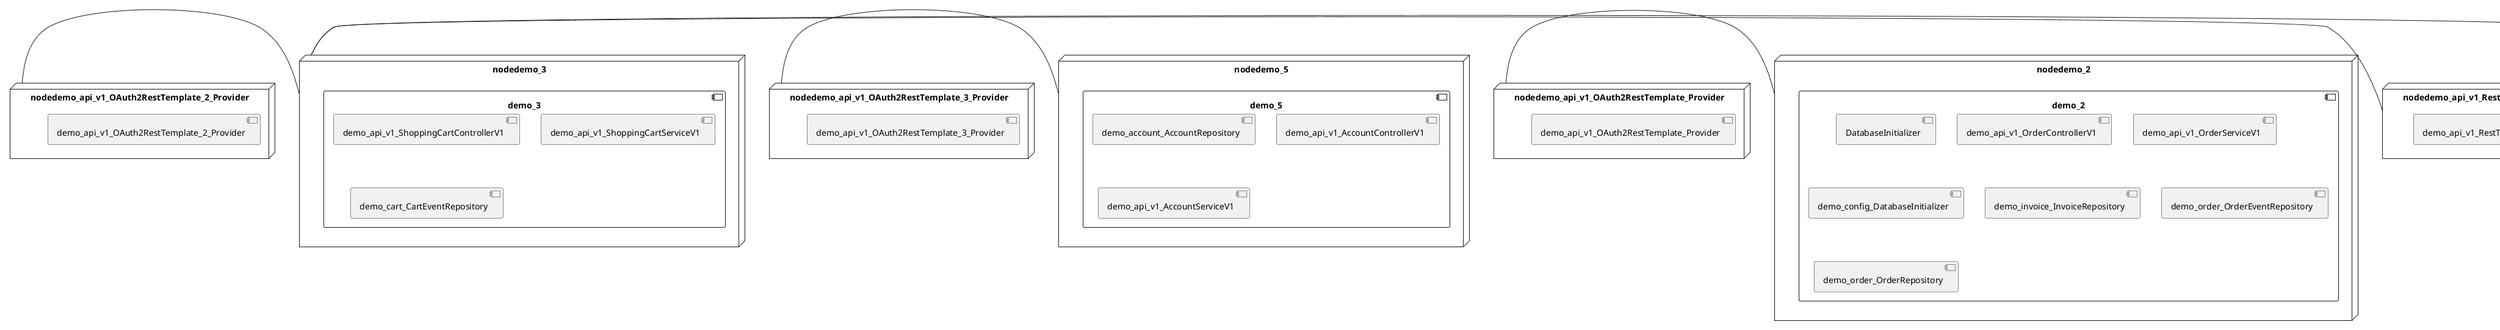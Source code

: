 @startuml
skinparam fixCircleLabelOverlapping true
skinparam componentStyle uml2
node nodedemo {
component demo {
[demo_api_v1_UserControllerV1] [[kbastani-spring-cloud-event-sourcing-example.system#_g47hYHfAEe-EoI_ZzQ6KGw]]
[demo_api_v1_UserServiceV1] [[kbastani-spring-cloud-event-sourcing-example.system#_g47hYHfAEe-EoI_ZzQ6KGw]]
[demo_user_UserRepository] [[kbastani-spring-cloud-event-sourcing-example.system#_g47hYHfAEe-EoI_ZzQ6KGw]]
}
}
node nodedemo_2 {
component demo_2 {
[DatabaseInitializer] [[kbastani-spring-cloud-event-sourcing-example.system#_g47hYHfAEe-EoI_ZzQ6KGw]]
[demo_api_v1_OrderControllerV1] [[kbastani-spring-cloud-event-sourcing-example.system#_g47hYHfAEe-EoI_ZzQ6KGw]]
[demo_api_v1_OrderServiceV1] [[kbastani-spring-cloud-event-sourcing-example.system#_g47hYHfAEe-EoI_ZzQ6KGw]]
[demo_config_DatabaseInitializer] [[kbastani-spring-cloud-event-sourcing-example.system#_g47hYHfAEe-EoI_ZzQ6KGw]]
[demo_invoice_InvoiceRepository] [[kbastani-spring-cloud-event-sourcing-example.system#_g47hYHfAEe-EoI_ZzQ6KGw]]
[demo_order_OrderEventRepository] [[kbastani-spring-cloud-event-sourcing-example.system#_g47hYHfAEe-EoI_ZzQ6KGw]]
[demo_order_OrderRepository] [[kbastani-spring-cloud-event-sourcing-example.system#_g47hYHfAEe-EoI_ZzQ6KGw]]
}
}
node nodedemo_3 {
component demo_3 {
[demo_api_v1_ShoppingCartControllerV1] [[kbastani-spring-cloud-event-sourcing-example.system#_g47hYHfAEe-EoI_ZzQ6KGw]]
[demo_api_v1_ShoppingCartServiceV1] [[kbastani-spring-cloud-event-sourcing-example.system#_g47hYHfAEe-EoI_ZzQ6KGw]]
[demo_cart_CartEventRepository] [[kbastani-spring-cloud-event-sourcing-example.system#_g47hYHfAEe-EoI_ZzQ6KGw]]
}
}
node nodedemo_4 {
component demo_4 {
[demo_UserController] [[kbastani-spring-cloud-event-sourcing-example.system#_g47hYHfAEe-EoI_ZzQ6KGw]]
[demo_UserRepository] [[kbastani-spring-cloud-event-sourcing-example.system#_g47hYHfAEe-EoI_ZzQ6KGw]]
[demo_UserService] [[kbastani-spring-cloud-event-sourcing-example.system#_g47hYHfAEe-EoI_ZzQ6KGw]]
[demo_login_UserController] [[kbastani-spring-cloud-event-sourcing-example.system#_g47hYHfAEe-EoI_ZzQ6KGw]]
}
}
node nodedemo_5 {
component demo_5 {
[demo_account_AccountRepository] [[kbastani-spring-cloud-event-sourcing-example.system#_g47hYHfAEe-EoI_ZzQ6KGw]]
[demo_api_v1_AccountControllerV1] [[kbastani-spring-cloud-event-sourcing-example.system#_g47hYHfAEe-EoI_ZzQ6KGw]]
[demo_api_v1_AccountServiceV1] [[kbastani-spring-cloud-event-sourcing-example.system#_g47hYHfAEe-EoI_ZzQ6KGw]]
}
}
node nodedemo_6 {
component demo_6 {
[demo_api_v1_CatalogControllerV1] [[kbastani-spring-cloud-event-sourcing-example.system#_g47hYHfAEe-EoI_ZzQ6KGw]]
[demo_api_v1_CatalogServiceV1] [[kbastani-spring-cloud-event-sourcing-example.system#_g47hYHfAEe-EoI_ZzQ6KGw]]
[demo_catalog_CatalogInfoRepository] [[kbastani-spring-cloud-event-sourcing-example.system#_g47hYHfAEe-EoI_ZzQ6KGw]]
}
}
node nodedemo_v1 {
component demo_v1 {
[demo_v1_InventoryControllerV1] [[kbastani-spring-cloud-event-sourcing-example.system#_g47hYHfAEe-EoI_ZzQ6KGw]]
[demo_v1_InventoryServiceV1] [[kbastani-spring-cloud-event-sourcing-example.system#_g47hYHfAEe-EoI_ZzQ6KGw]]
}
}
node nodedemo_api_v1_OAuth2RestTemplate_2_Provider {
[demo_api_v1_OAuth2RestTemplate_2_Provider] [[kbastani-spring-cloud-event-sourcing-example.system#_g47hYHfAEe-EoI_ZzQ6KGw]]
}
node nodedemo_api_v1_OAuth2RestTemplate_3_Provider {
[demo_api_v1_OAuth2RestTemplate_3_Provider] [[kbastani-spring-cloud-event-sourcing-example.system#_g47hYHfAEe-EoI_ZzQ6KGw]]
}
node nodedemo_api_v1_OAuth2RestTemplate_Provider {
[demo_api_v1_OAuth2RestTemplate_Provider] [[kbastani-spring-cloud-event-sourcing-example.system#_g47hYHfAEe-EoI_ZzQ6KGw]]
}
node nodedemo_api_v1_RestTemplate_2_Provider {
[demo_api_v1_RestTemplate_2_Provider] [[kbastani-spring-cloud-event-sourcing-example.system#_g47hYHfAEe-EoI_ZzQ6KGw]]
}
node nodedemo_api_v1_RestTemplate_Provider {
[demo_api_v1_RestTemplate_Provider] [[kbastani-spring-cloud-event-sourcing-example.system#_g47hYHfAEe-EoI_ZzQ6KGw]]
}
node nodedemo_inventory_InventoryRepository_Provider {
[demo_inventory_InventoryRepository_Provider] [[kbastani-spring-cloud-event-sourcing-example.system#_g47hYHfAEe-EoI_ZzQ6KGw]]
}
node nodedemo_login_AuthenticationManager_Provider {
[demo_login_AuthenticationManager_Provider] [[kbastani-spring-cloud-event-sourcing-example.system#_g47hYHfAEe-EoI_ZzQ6KGw]]
}
node nodedemo_login_ClientDetailsService_Provider {
[demo_login_ClientDetailsService_Provider] [[kbastani-spring-cloud-event-sourcing-example.system#_g47hYHfAEe-EoI_ZzQ6KGw]]
}
node nodedemo_login_HttpSessionSecurityContextRepository_Provider {
[demo_login_HttpSessionSecurityContextRepository_Provider] [[kbastani-spring-cloud-event-sourcing-example.system#_g47hYHfAEe-EoI_ZzQ6KGw]]
}
node nodedemo_login_LoginController {
[demo_login_LoginController] [[kbastani-spring-cloud-event-sourcing-example.system#_g47hYHfAEe-EoI_ZzQ6KGw]]
}
node nodedemo_product_ProductRepository_Provider {
[demo_product_ProductRepository_Provider] [[kbastani-spring-cloud-event-sourcing-example.system#_g47hYHfAEe-EoI_ZzQ6KGw]]
}
node nodedemo_user_UserClientV1 {
[demo_user_UserClientV1] [[kbastani-spring-cloud-event-sourcing-example.system#_g47hYHfAEe-EoI_ZzQ6KGw]]
}
node nodedemo_v1_Session_Provider {
[demo_v1_Session_Provider] [[kbastani-spring-cloud-event-sourcing-example.system#_g47hYHfAEe-EoI_ZzQ6KGw]]
}
[nodedemo_api_v1_OAuth2RestTemplate_2_Provider] - [nodedemo_3]
[nodedemo_api_v1_OAuth2RestTemplate_3_Provider] - [nodedemo_5]
[nodedemo_api_v1_OAuth2RestTemplate_Provider] - [nodedemo_2]
[nodedemo_api_v1_RestTemplate_2_Provider] - [nodedemo_3]
[nodedemo_api_v1_RestTemplate_Provider] - [nodedemo_3]
[nodedemo_inventory_InventoryRepository_Provider] - [nodedemo_v1]
[nodedemo_login_AuthenticationManager_Provider] - [nodedemo_login_LoginController]
[nodedemo_login_ClientDetailsService_Provider] - [nodedemo_login_LoginController]
[nodedemo_login_HttpSessionSecurityContextRepository_Provider] - [nodedemo_login_LoginController]
[nodedemo_product_ProductRepository_Provider] - [nodedemo_v1]
[nodedemo_v1_Session_Provider] - [nodedemo_v1]
[nodedemo] - [nodedemo_user_UserClientV1]

@enduml
